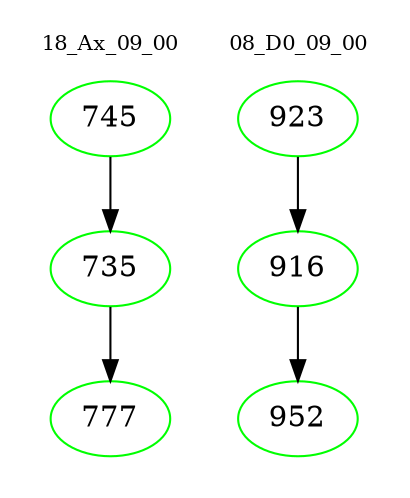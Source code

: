 digraph{
subgraph cluster_0 {
color = white
label = "18_Ax_09_00";
fontsize=10;
T0_745 [label="745", color="green"]
T0_745 -> T0_735 [color="black"]
T0_735 [label="735", color="green"]
T0_735 -> T0_777 [color="black"]
T0_777 [label="777", color="green"]
}
subgraph cluster_1 {
color = white
label = "08_D0_09_00";
fontsize=10;
T1_923 [label="923", color="green"]
T1_923 -> T1_916 [color="black"]
T1_916 [label="916", color="green"]
T1_916 -> T1_952 [color="black"]
T1_952 [label="952", color="green"]
}
}
